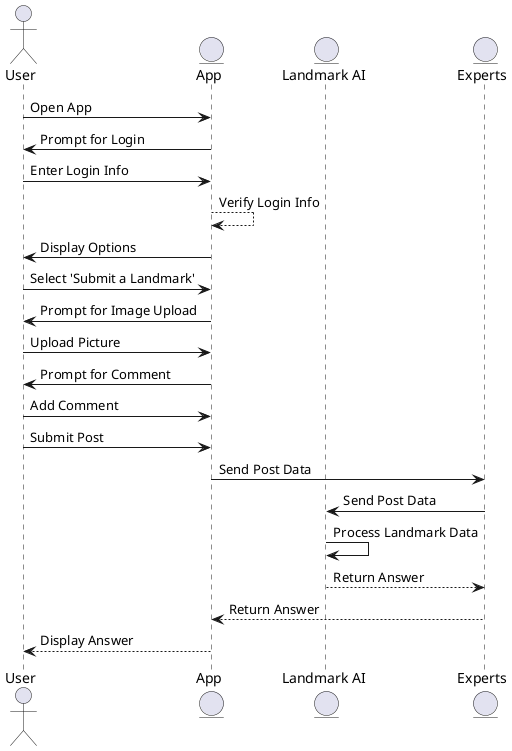 @startuml sequence5
actor User
entity App
entity "Landmark AI" as LandmarkAI
'entity "Customer Support" as Support
entity Experts

User -> App : Open App
App -> User : Prompt for Login
User -> App : Enter Login Info
App --> App : Verify Login Info
App -> User : Display Options
User -> App : Select 'Submit a Landmark'
App -> User : Prompt for Image Upload
User -> App : Upload Picture
App -> User : Prompt for Comment
User -> App : Add Comment
User -> App : Submit Post
App -> Experts : Send Post Data
Experts -> LandmarkAI : Send Post Data
LandmarkAI -> LandmarkAI : Process Landmark Data
LandmarkAI --> Experts : Return Answer
Experts --> App : Return Answer
App --> User : Display Answer

@enduml
